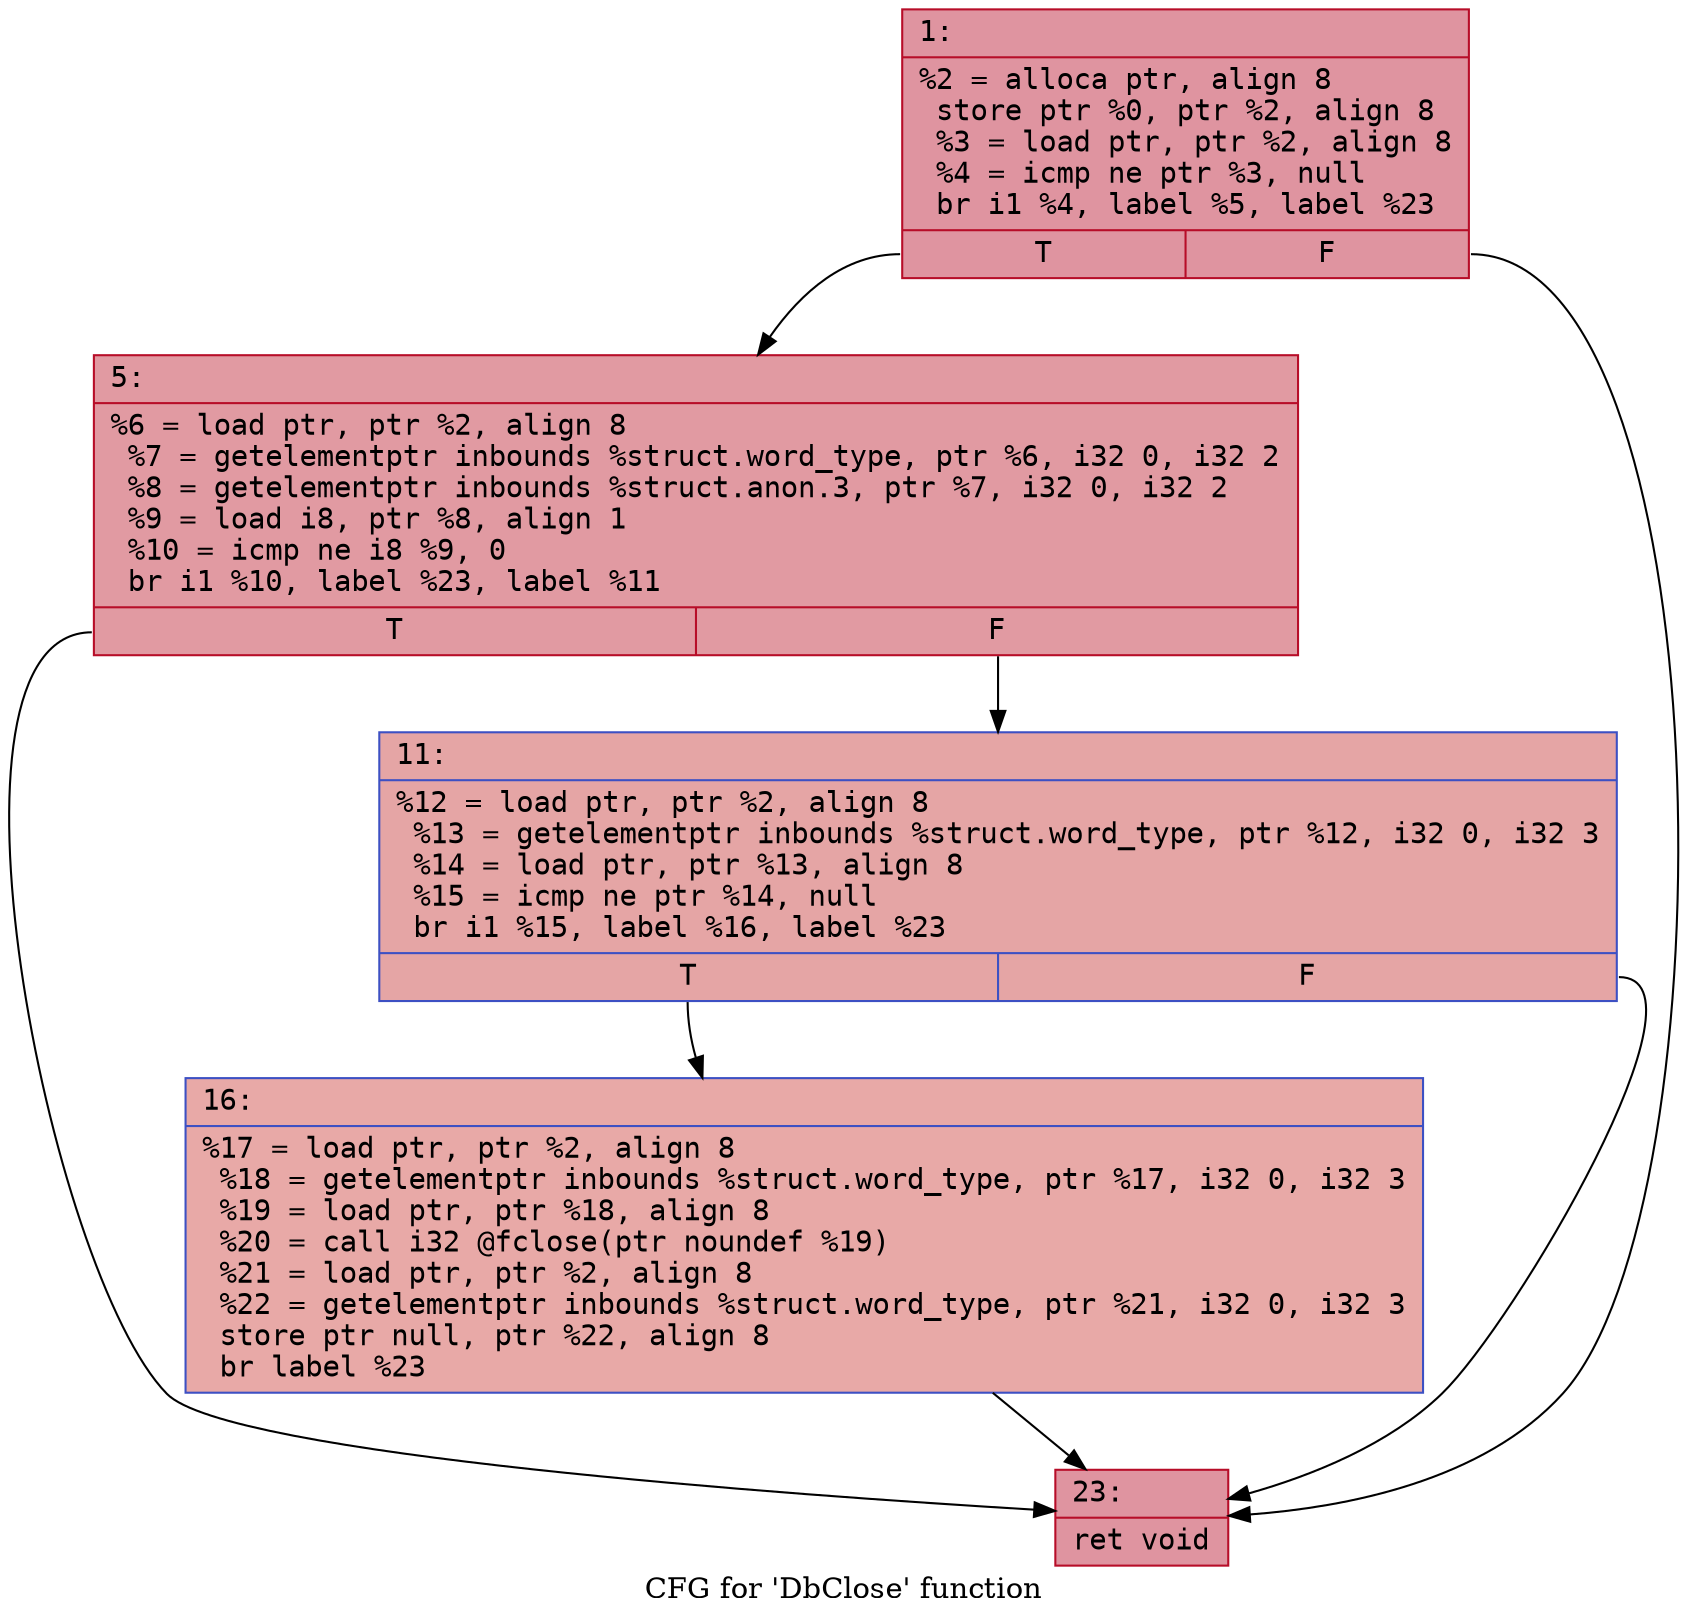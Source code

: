 digraph "CFG for 'DbClose' function" {
	label="CFG for 'DbClose' function";

	Node0x600003890000 [shape=record,color="#b70d28ff", style=filled, fillcolor="#b70d2870" fontname="Courier",label="{1:\l|  %2 = alloca ptr, align 8\l  store ptr %0, ptr %2, align 8\l  %3 = load ptr, ptr %2, align 8\l  %4 = icmp ne ptr %3, null\l  br i1 %4, label %5, label %23\l|{<s0>T|<s1>F}}"];
	Node0x600003890000:s0 -> Node0x6000038902d0[tooltip="1 -> 5\nProbability 62.50%" ];
	Node0x600003890000:s1 -> Node0x6000038903c0[tooltip="1 -> 23\nProbability 37.50%" ];
	Node0x6000038902d0 [shape=record,color="#b70d28ff", style=filled, fillcolor="#bb1b2c70" fontname="Courier",label="{5:\l|  %6 = load ptr, ptr %2, align 8\l  %7 = getelementptr inbounds %struct.word_type, ptr %6, i32 0, i32 2\l  %8 = getelementptr inbounds %struct.anon.3, ptr %7, i32 0, i32 2\l  %9 = load i8, ptr %8, align 1\l  %10 = icmp ne i8 %9, 0\l  br i1 %10, label %23, label %11\l|{<s0>T|<s1>F}}"];
	Node0x6000038902d0:s0 -> Node0x6000038903c0[tooltip="5 -> 23\nProbability 62.50%" ];
	Node0x6000038902d0:s1 -> Node0x600003890320[tooltip="5 -> 11\nProbability 37.50%" ];
	Node0x600003890320 [shape=record,color="#3d50c3ff", style=filled, fillcolor="#c5333470" fontname="Courier",label="{11:\l|  %12 = load ptr, ptr %2, align 8\l  %13 = getelementptr inbounds %struct.word_type, ptr %12, i32 0, i32 3\l  %14 = load ptr, ptr %13, align 8\l  %15 = icmp ne ptr %14, null\l  br i1 %15, label %16, label %23\l|{<s0>T|<s1>F}}"];
	Node0x600003890320:s0 -> Node0x600003890370[tooltip="11 -> 16\nProbability 62.50%" ];
	Node0x600003890320:s1 -> Node0x6000038903c0[tooltip="11 -> 23\nProbability 37.50%" ];
	Node0x600003890370 [shape=record,color="#3d50c3ff", style=filled, fillcolor="#ca3b3770" fontname="Courier",label="{16:\l|  %17 = load ptr, ptr %2, align 8\l  %18 = getelementptr inbounds %struct.word_type, ptr %17, i32 0, i32 3\l  %19 = load ptr, ptr %18, align 8\l  %20 = call i32 @fclose(ptr noundef %19)\l  %21 = load ptr, ptr %2, align 8\l  %22 = getelementptr inbounds %struct.word_type, ptr %21, i32 0, i32 3\l  store ptr null, ptr %22, align 8\l  br label %23\l}"];
	Node0x600003890370 -> Node0x6000038903c0[tooltip="16 -> 23\nProbability 100.00%" ];
	Node0x6000038903c0 [shape=record,color="#b70d28ff", style=filled, fillcolor="#b70d2870" fontname="Courier",label="{23:\l|  ret void\l}"];
}
